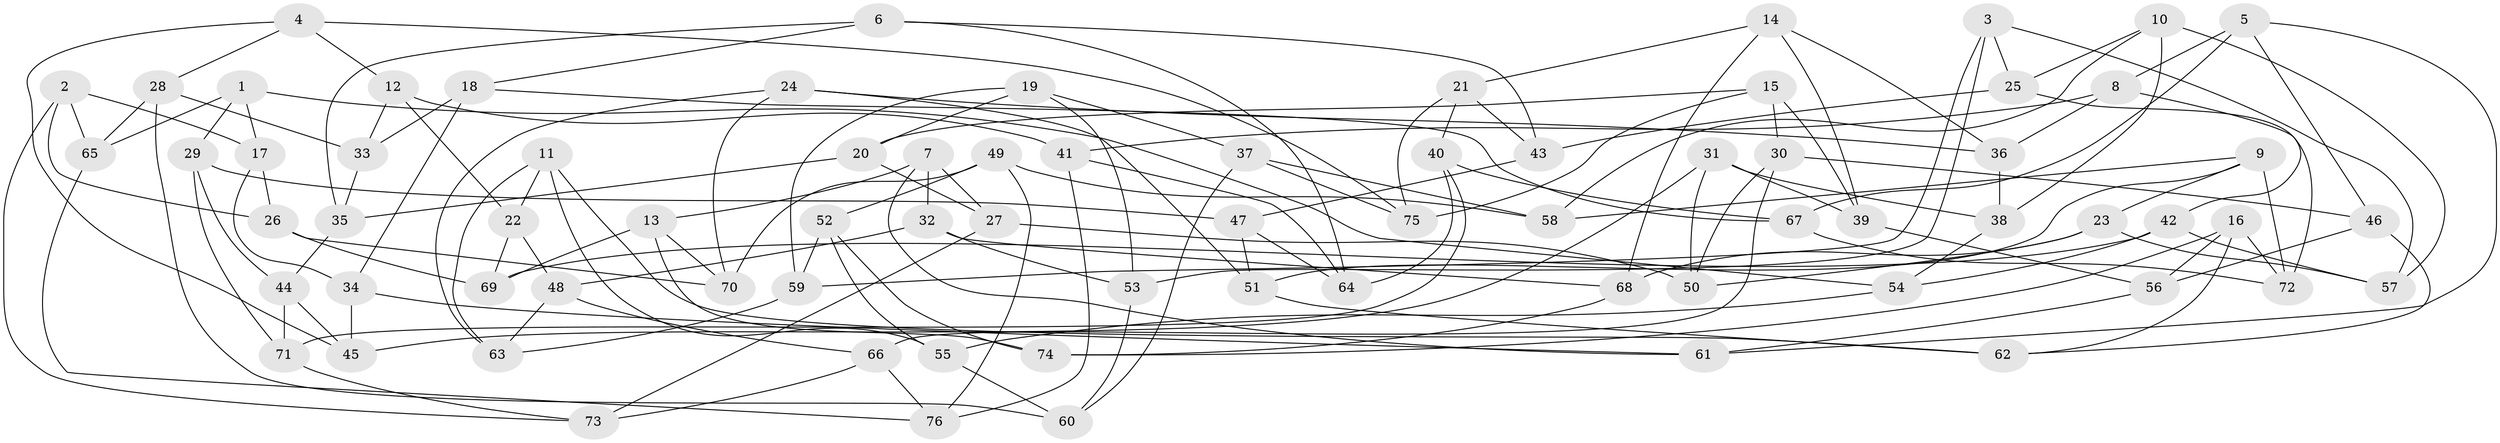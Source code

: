 // Generated by graph-tools (version 1.1) at 2025/26/03/09/25 03:26:56]
// undirected, 76 vertices, 152 edges
graph export_dot {
graph [start="1"]
  node [color=gray90,style=filled];
  1;
  2;
  3;
  4;
  5;
  6;
  7;
  8;
  9;
  10;
  11;
  12;
  13;
  14;
  15;
  16;
  17;
  18;
  19;
  20;
  21;
  22;
  23;
  24;
  25;
  26;
  27;
  28;
  29;
  30;
  31;
  32;
  33;
  34;
  35;
  36;
  37;
  38;
  39;
  40;
  41;
  42;
  43;
  44;
  45;
  46;
  47;
  48;
  49;
  50;
  51;
  52;
  53;
  54;
  55;
  56;
  57;
  58;
  59;
  60;
  61;
  62;
  63;
  64;
  65;
  66;
  67;
  68;
  69;
  70;
  71;
  72;
  73;
  74;
  75;
  76;
  1 -- 17;
  1 -- 65;
  1 -- 29;
  1 -- 54;
  2 -- 26;
  2 -- 73;
  2 -- 65;
  2 -- 17;
  3 -- 25;
  3 -- 53;
  3 -- 59;
  3 -- 57;
  4 -- 12;
  4 -- 45;
  4 -- 28;
  4 -- 75;
  5 -- 61;
  5 -- 8;
  5 -- 46;
  5 -- 67;
  6 -- 43;
  6 -- 35;
  6 -- 18;
  6 -- 64;
  7 -- 27;
  7 -- 32;
  7 -- 61;
  7 -- 13;
  8 -- 41;
  8 -- 36;
  8 -- 42;
  9 -- 58;
  9 -- 51;
  9 -- 23;
  9 -- 72;
  10 -- 58;
  10 -- 25;
  10 -- 38;
  10 -- 57;
  11 -- 63;
  11 -- 22;
  11 -- 62;
  11 -- 55;
  12 -- 41;
  12 -- 22;
  12 -- 33;
  13 -- 74;
  13 -- 70;
  13 -- 69;
  14 -- 39;
  14 -- 36;
  14 -- 68;
  14 -- 21;
  15 -- 39;
  15 -- 30;
  15 -- 20;
  15 -- 75;
  16 -- 72;
  16 -- 74;
  16 -- 62;
  16 -- 56;
  17 -- 34;
  17 -- 26;
  18 -- 67;
  18 -- 34;
  18 -- 33;
  19 -- 53;
  19 -- 20;
  19 -- 59;
  19 -- 37;
  20 -- 27;
  20 -- 35;
  21 -- 40;
  21 -- 75;
  21 -- 43;
  22 -- 69;
  22 -- 48;
  23 -- 68;
  23 -- 50;
  23 -- 57;
  24 -- 36;
  24 -- 70;
  24 -- 63;
  24 -- 51;
  25 -- 72;
  25 -- 43;
  26 -- 70;
  26 -- 69;
  27 -- 50;
  27 -- 73;
  28 -- 60;
  28 -- 65;
  28 -- 33;
  29 -- 71;
  29 -- 47;
  29 -- 44;
  30 -- 66;
  30 -- 50;
  30 -- 46;
  31 -- 38;
  31 -- 50;
  31 -- 45;
  31 -- 39;
  32 -- 53;
  32 -- 48;
  32 -- 68;
  33 -- 35;
  34 -- 45;
  34 -- 61;
  35 -- 44;
  36 -- 38;
  37 -- 60;
  37 -- 75;
  37 -- 58;
  38 -- 54;
  39 -- 56;
  40 -- 67;
  40 -- 64;
  40 -- 71;
  41 -- 76;
  41 -- 64;
  42 -- 57;
  42 -- 69;
  42 -- 54;
  43 -- 47;
  44 -- 45;
  44 -- 71;
  46 -- 62;
  46 -- 56;
  47 -- 64;
  47 -- 51;
  48 -- 63;
  48 -- 66;
  49 -- 58;
  49 -- 52;
  49 -- 70;
  49 -- 76;
  51 -- 62;
  52 -- 55;
  52 -- 59;
  52 -- 74;
  53 -- 60;
  54 -- 55;
  55 -- 60;
  56 -- 61;
  59 -- 63;
  65 -- 76;
  66 -- 73;
  66 -- 76;
  67 -- 72;
  68 -- 74;
  71 -- 73;
}
